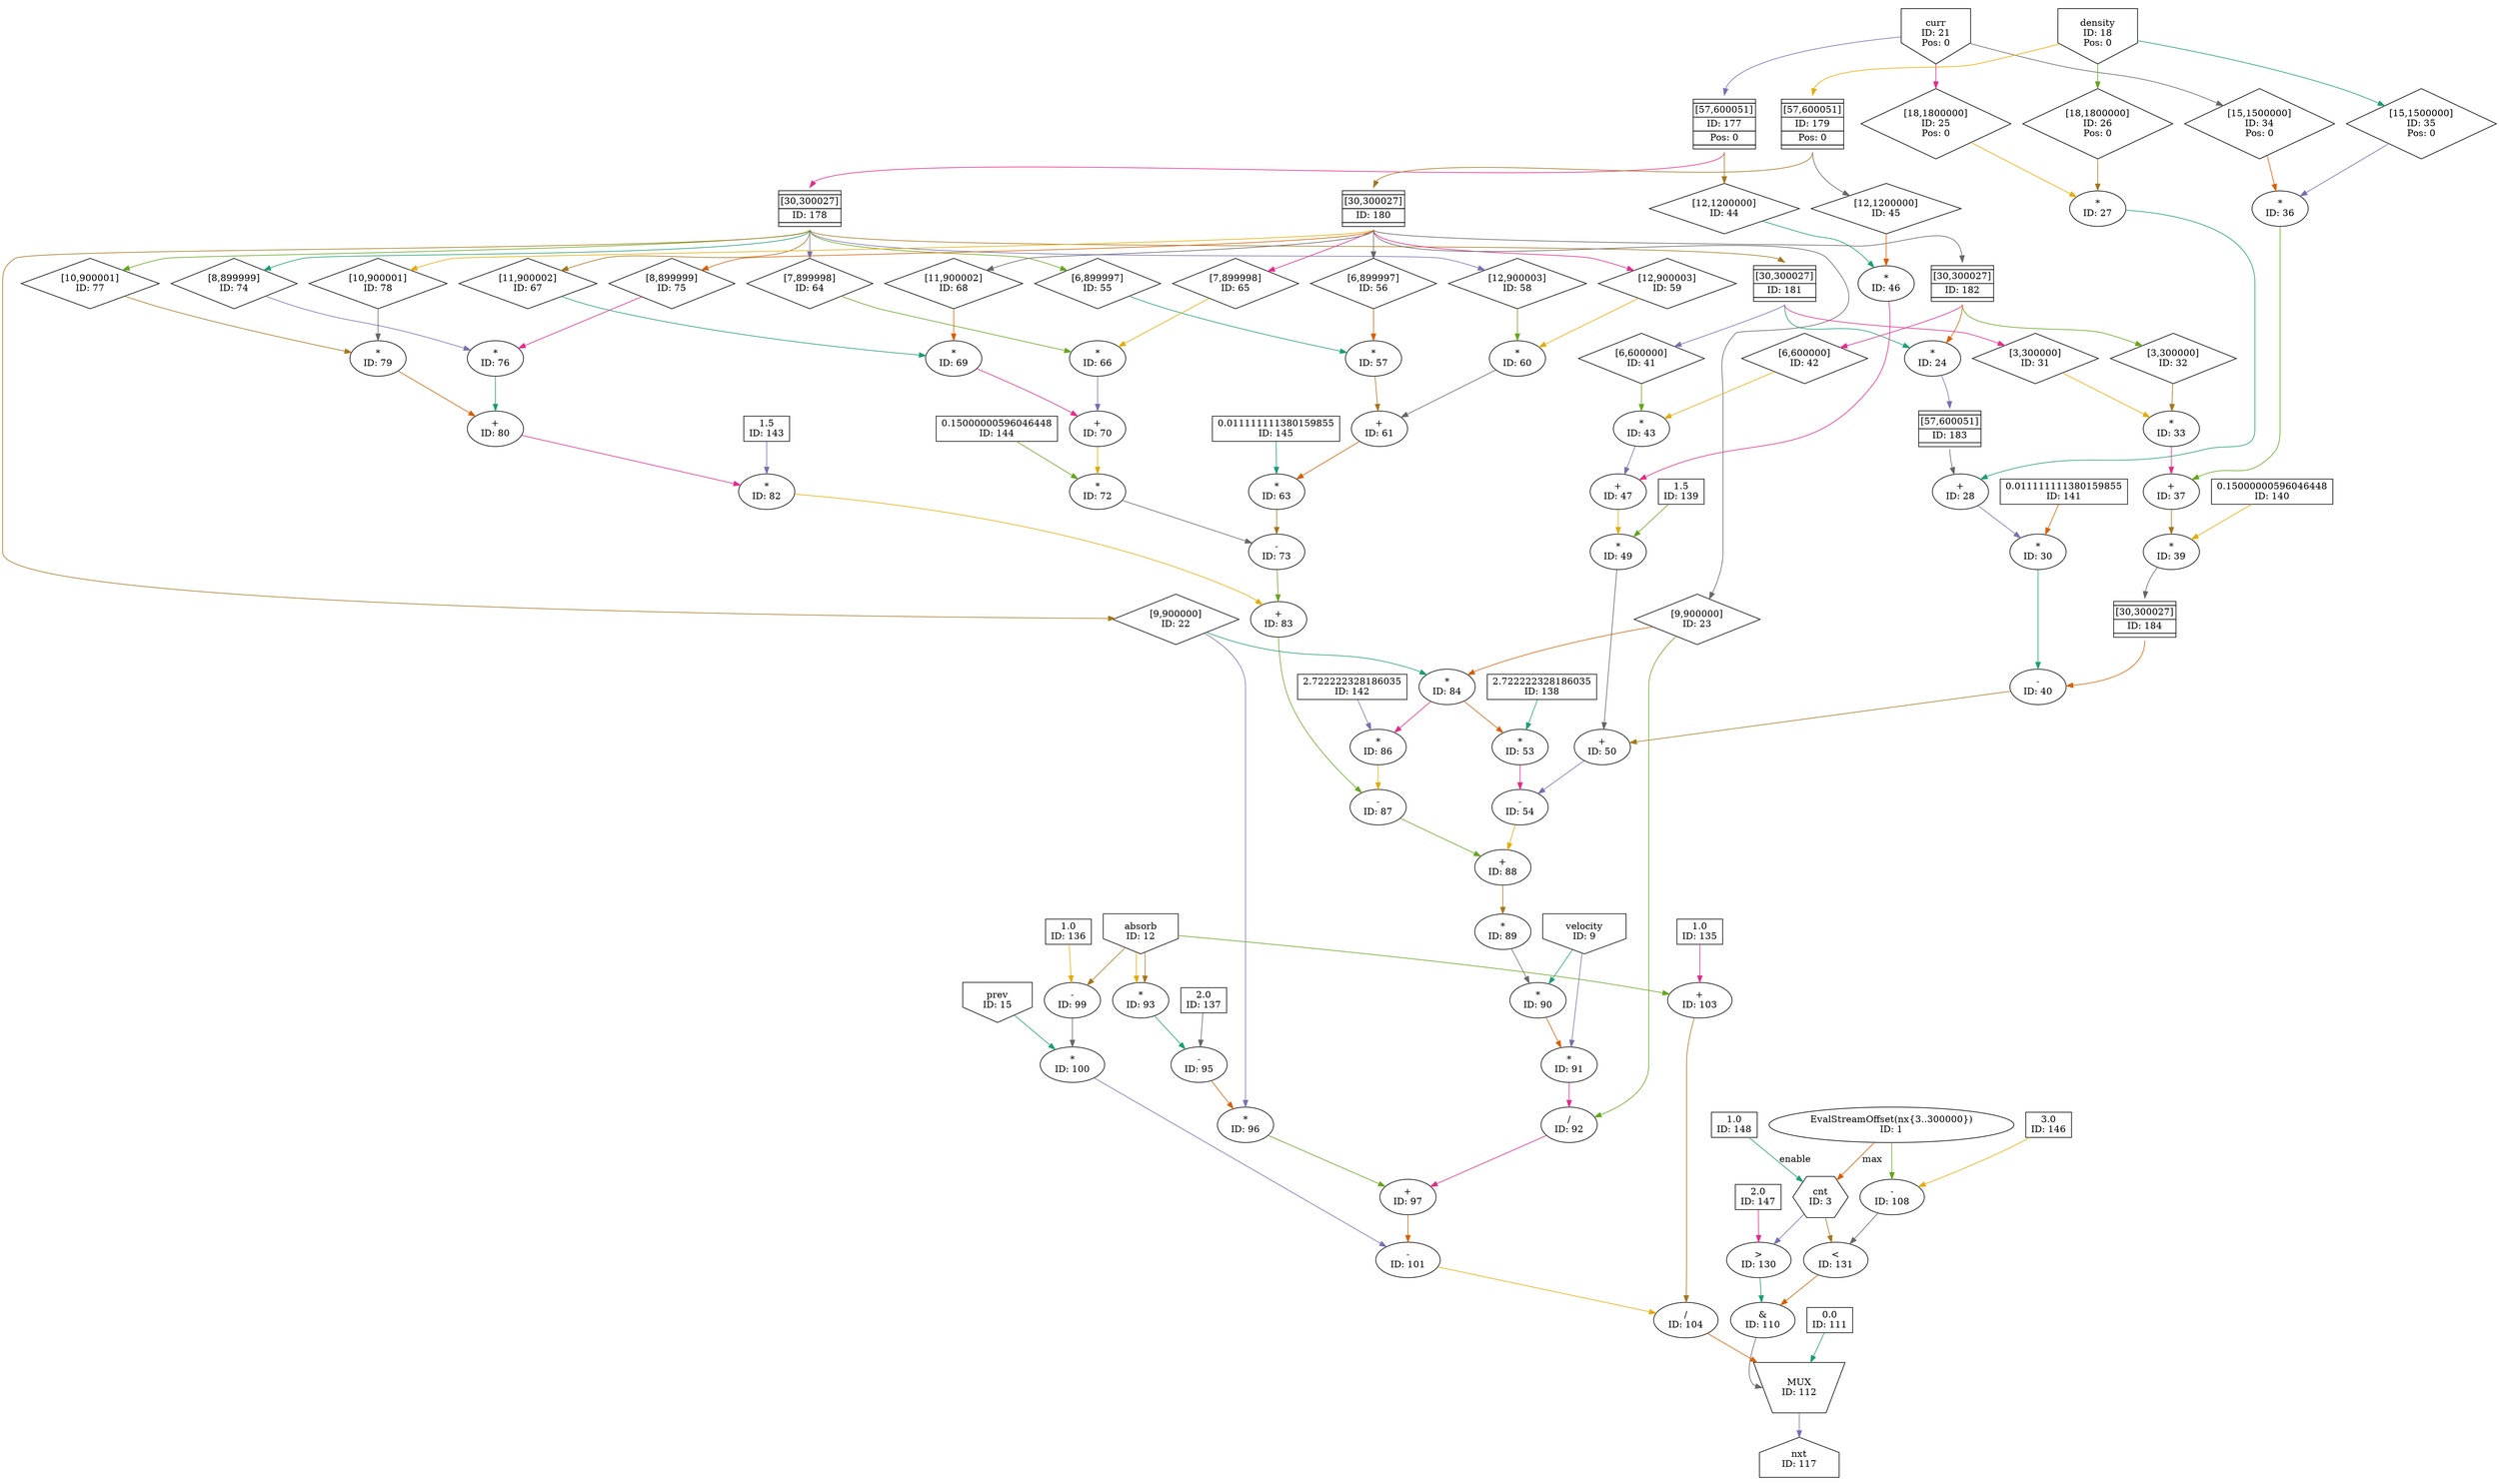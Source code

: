 digraph WavePropagationKernel_validated_fifos{
	NodeConstantRawBits148 [shape=box, label="1.0\nID: 148"];
	NodeEvalStreamOffset1 [label="EvalStreamOffset(nx{3..300000})\nID: 1"];
	NodeCounter3 [shape=hexagon, label="cnt\nID: 3"];
	NodeConstantRawBits147 [shape=box, label="2.0\nID: 147"];
	NodeGtInlined130 [label=">\nID: 130"];
	NodeConstantRawBits146 [shape=box, label="3.0\nID: 146"];
	NodeSub108 [label="-\nID: 108"];
	NodeLtInlined131 [label="<\nID: 131"];
	NodeAnd110 [label="&\nID: 110"];
	NodeConstantRawBits111 [shape=box, label="0.0\nID: 111"];
	NodeConstantRawBits145 [shape=box, label="0.011111111380159855\nID: 145"];
	NodeInput21 [shape=invhouse, label="curr\nID: 21\nPos: 0"];
	NodeFIFO177 [shape=plaintext, label=<<TABLE BORDER="0" CELLSPACING="0" CELLBORDER="1"> <TR><TD></TD></TR><TR><TD>[57,600051]</TD></TR><TR><TD>ID: 177</TD></TR> <TR><TD>Pos: 0</TD></TR> <TR><TD></TD></TR> </TABLE>>];
	NodeFIFO178 [shape=plaintext, label=<<TABLE BORDER="0" CELLSPACING="0" CELLBORDER="1"> <TR><TD></TD></TR><TR><TD>[30,300027]</TD></TR><TR><TD>ID: 178</TD></TR> <TR><TD></TD></TR> </TABLE>>];
	NodeStreamOffset55 [shape=diamond, label="[6,899997]\nID: 55"];
	NodeInput18 [shape=invhouse, label="density\nID: 18\nPos: 0"];
	NodeFIFO179 [shape=plaintext, label=<<TABLE BORDER="0" CELLSPACING="0" CELLBORDER="1"> <TR><TD></TD></TR><TR><TD>[57,600051]</TD></TR><TR><TD>ID: 179</TD></TR> <TR><TD>Pos: 0</TD></TR> <TR><TD></TD></TR> </TABLE>>];
	NodeFIFO180 [shape=plaintext, label=<<TABLE BORDER="0" CELLSPACING="0" CELLBORDER="1"> <TR><TD></TD></TR><TR><TD>[30,300027]</TD></TR><TR><TD>ID: 180</TD></TR> <TR><TD></TD></TR> </TABLE>>];
	NodeStreamOffset56 [shape=diamond, label="[6,899997]\nID: 56"];
	NodeMul57 [label="*\nID: 57"];
	NodeStreamOffset58 [shape=diamond, label="[12,900003]\nID: 58"];
	NodeStreamOffset59 [shape=diamond, label="[12,900003]\nID: 59"];
	NodeMul60 [label="*\nID: 60"];
	NodeAdd61 [label="+\nID: 61"];
	NodeMul63 [label="*\nID: 63"];
	NodeConstantRawBits144 [shape=box, label="0.15000000596046448\nID: 144"];
	NodeStreamOffset64 [shape=diamond, label="[7,899998]\nID: 64"];
	NodeStreamOffset65 [shape=diamond, label="[7,899998]\nID: 65"];
	NodeMul66 [label="*\nID: 66"];
	NodeStreamOffset67 [shape=diamond, label="[11,900002]\nID: 67"];
	NodeStreamOffset68 [shape=diamond, label="[11,900002]\nID: 68"];
	NodeMul69 [label="*\nID: 69"];
	NodeAdd70 [label="+\nID: 70"];
	NodeMul72 [label="*\nID: 72"];
	NodeSub73 [label="-\nID: 73"];
	NodeConstantRawBits143 [shape=box, label="1.5\nID: 143"];
	NodeStreamOffset74 [shape=diamond, label="[8,899999]\nID: 74"];
	NodeStreamOffset75 [shape=diamond, label="[8,899999]\nID: 75"];
	NodeMul76 [label="*\nID: 76"];
	NodeStreamOffset77 [shape=diamond, label="[10,900001]\nID: 77"];
	NodeStreamOffset78 [shape=diamond, label="[10,900001]\nID: 78"];
	NodeMul79 [label="*\nID: 79"];
	NodeAdd80 [label="+\nID: 80"];
	NodeMul82 [label="*\nID: 82"];
	NodeAdd83 [label="+\nID: 83"];
	NodeConstantRawBits142 [shape=box, label="2.722222328186035\nID: 142"];
	NodeStreamOffset22 [shape=diamond, label="[9,900000]\nID: 22"];
	NodeStreamOffset23 [shape=diamond, label="[9,900000]\nID: 23"];
	NodeMul84 [label="*\nID: 84"];
	NodeMul86 [label="*\nID: 86"];
	NodeSub87 [label="-\nID: 87"];
	NodeConstantRawBits141 [shape=box, label="0.011111111380159855\nID: 141"];
	NodeFIFO181 [shape=plaintext, label=<<TABLE BORDER="0" CELLSPACING="0" CELLBORDER="1"> <TR><TD></TD></TR><TR><TD>[30,300027]</TD></TR><TR><TD>ID: 181</TD></TR> <TR><TD></TD></TR> </TABLE>>];
	NodeFIFO182 [shape=plaintext, label=<<TABLE BORDER="0" CELLSPACING="0" CELLBORDER="1"> <TR><TD></TD></TR><TR><TD>[30,300027]</TD></TR><TR><TD>ID: 182</TD></TR> <TR><TD></TD></TR> </TABLE>>];
	NodeMul24 [label="*\nID: 24"];
	NodeFIFO183 [shape=plaintext, label=<<TABLE BORDER="0" CELLSPACING="0" CELLBORDER="1"> <TR><TD></TD></TR><TR><TD>[57,600051]</TD></TR><TR><TD>ID: 183</TD></TR> <TR><TD></TD></TR> </TABLE>>];
	NodeStreamOffset25 [shape=diamond, label="[18,1800000]\nID: 25\nPos: 0"];
	NodeStreamOffset26 [shape=diamond, label="[18,1800000]\nID: 26\nPos: 0"];
	NodeMul27 [label="*\nID: 27"];
	NodeAdd28 [label="+\nID: 28"];
	NodeMul30 [label="*\nID: 30"];
	NodeConstantRawBits140 [shape=box, label="0.15000000596046448\nID: 140"];
	NodeStreamOffset31 [shape=diamond, label="[3,300000]\nID: 31"];
	NodeStreamOffset32 [shape=diamond, label="[3,300000]\nID: 32"];
	NodeMul33 [label="*\nID: 33"];
	NodeStreamOffset34 [shape=diamond, label="[15,1500000]\nID: 34\nPos: 0"];
	NodeStreamOffset35 [shape=diamond, label="[15,1500000]\nID: 35\nPos: 0"];
	NodeMul36 [label="*\nID: 36"];
	NodeAdd37 [label="+\nID: 37"];
	NodeMul39 [label="*\nID: 39"];
	NodeFIFO184 [shape=plaintext, label=<<TABLE BORDER="0" CELLSPACING="0" CELLBORDER="1"> <TR><TD></TD></TR><TR><TD>[30,300027]</TD></TR><TR><TD>ID: 184</TD></TR> <TR><TD></TD></TR> </TABLE>>];
	NodeSub40 [label="-\nID: 40"];
	NodeConstantRawBits139 [shape=box, label="1.5\nID: 139"];
	NodeStreamOffset41 [shape=diamond, label="[6,600000]\nID: 41"];
	NodeStreamOffset42 [shape=diamond, label="[6,600000]\nID: 42"];
	NodeMul43 [label="*\nID: 43"];
	NodeStreamOffset44 [shape=diamond, label="[12,1200000]\nID: 44"];
	NodeStreamOffset45 [shape=diamond, label="[12,1200000]\nID: 45"];
	NodeMul46 [label="*\nID: 46"];
	NodeAdd47 [label="+\nID: 47"];
	NodeMul49 [label="*\nID: 49"];
	NodeAdd50 [label="+\nID: 50"];
	NodeConstantRawBits138 [shape=box, label="2.722222328186035\nID: 138"];
	NodeMul53 [label="*\nID: 53"];
	NodeSub54 [label="-\nID: 54"];
	NodeAdd88 [label="+\nID: 88"];
	NodeMul89 [label="*\nID: 89"];
	NodeInput9 [shape=invhouse, label="velocity\nID: 9"];
	NodeMul90 [label="*\nID: 90"];
	NodeMul91 [label="*\nID: 91"];
	NodeDiv92 [label="/\nID: 92"];
	NodeConstantRawBits137 [shape=box, label="2.0\nID: 137"];
	NodeInput12 [shape=invhouse, label="absorb\nID: 12"];
	NodeMul93 [label="*\nID: 93"];
	NodeSub95 [label="-\nID: 95"];
	NodeMul96 [label="*\nID: 96"];
	NodeAdd97 [label="+\nID: 97"];
	NodeConstantRawBits136 [shape=box, label="1.0\nID: 136"];
	NodeSub99 [label="-\nID: 99"];
	NodeInput15 [shape=invhouse, label="prev\nID: 15"];
	NodeMul100 [label="*\nID: 100"];
	NodeSub101 [label="-\nID: 101"];
	NodeConstantRawBits135 [shape=box, label="1.0\nID: 135"];
	NodeAdd103 [label="+\nID: 103"];
	NodeDiv104 [label="/\nID: 104"];
	NodeMux112 [shape=invtrapezium, height=0.5, label="MUX\nID: 112"];
	NodeOutput117 [shape=house, label="nxt\nID: 117"];
	NodeConstantRawBits148 -> NodeCounter3[label="enable" color="/dark28/1" photon_data="EDGE,SrcNode:148,SrcNodePort:value"];
	NodeEvalStreamOffset1 -> NodeCounter3[label="max" color="/dark28/2" photon_data="EDGE,SrcNode:1,SrcNodePort:output"];
	NodeCounter3 -> NodeGtInlined130[color="/dark28/3" photon_data="EDGE,SrcNode:3,SrcNodePort:count"];
	NodeConstantRawBits147 -> NodeGtInlined130[color="/dark28/4" photon_data="EDGE,SrcNode:147,SrcNodePort:value"];
	NodeEvalStreamOffset1 -> NodeSub108[color="/dark28/5" photon_data="EDGE,SrcNode:1,SrcNodePort:output"];
	NodeConstantRawBits146 -> NodeSub108[color="/dark28/6" photon_data="EDGE,SrcNode:146,SrcNodePort:value"];
	NodeCounter3 -> NodeLtInlined131[color="/dark28/7" photon_data="EDGE,SrcNode:3,SrcNodePort:count"];
	NodeSub108 -> NodeLtInlined131[color="/dark28/8" photon_data="EDGE,SrcNode:108,SrcNodePort:result"];
	NodeGtInlined130 -> NodeAnd110[color="/dark28/1" photon_data="EDGE,SrcNode:130,SrcNodePort:result"];
	NodeLtInlined131 -> NodeAnd110[color="/dark28/2" photon_data="EDGE,SrcNode:131,SrcNodePort:result"];
	NodeInput21 -> NodeFIFO177[headport="n" color="/dark28/3" photon_data="EDGE,SrcNode:21,SrcNodePort:data"];
	NodeFIFO177 -> NodeFIFO178[tailport="s" headport="n" color="/dark28/4" photon_data="EDGE,SrcNode:177,SrcNodePort:output"];
	NodeFIFO178 -> NodeStreamOffset55[tailport="s" color="/dark28/5" photon_data="EDGE,SrcNode:178,SrcNodePort:output"];
	NodeInput18 -> NodeFIFO179[headport="n" color="/dark28/6" photon_data="EDGE,SrcNode:18,SrcNodePort:data"];
	NodeFIFO179 -> NodeFIFO180[tailport="s" headport="n" color="/dark28/7" photon_data="EDGE,SrcNode:179,SrcNodePort:output"];
	NodeFIFO180 -> NodeStreamOffset56[tailport="s" color="/dark28/8" photon_data="EDGE,SrcNode:180,SrcNodePort:output"];
	NodeStreamOffset55 -> NodeMul57[color="/dark28/1" photon_data="EDGE,SrcNode:55,SrcNodePort:output"];
	NodeStreamOffset56 -> NodeMul57[color="/dark28/2" photon_data="EDGE,SrcNode:56,SrcNodePort:output"];
	NodeFIFO178 -> NodeStreamOffset58[tailport="s" color="/dark28/3" photon_data="EDGE,SrcNode:178,SrcNodePort:output"];
	NodeFIFO180 -> NodeStreamOffset59[tailport="s" color="/dark28/4" photon_data="EDGE,SrcNode:180,SrcNodePort:output"];
	NodeStreamOffset58 -> NodeMul60[color="/dark28/5" photon_data="EDGE,SrcNode:58,SrcNodePort:output"];
	NodeStreamOffset59 -> NodeMul60[color="/dark28/6" photon_data="EDGE,SrcNode:59,SrcNodePort:output"];
	NodeMul57 -> NodeAdd61[color="/dark28/7" photon_data="EDGE,SrcNode:57,SrcNodePort:result"];
	NodeMul60 -> NodeAdd61[color="/dark28/8" photon_data="EDGE,SrcNode:60,SrcNodePort:result"];
	NodeConstantRawBits145 -> NodeMul63[color="/dark28/1" photon_data="EDGE,SrcNode:145,SrcNodePort:value"];
	NodeAdd61 -> NodeMul63[color="/dark28/2" photon_data="EDGE,SrcNode:61,SrcNodePort:result"];
	NodeFIFO178 -> NodeStreamOffset64[tailport="s" color="/dark28/3" photon_data="EDGE,SrcNode:178,SrcNodePort:output"];
	NodeFIFO180 -> NodeStreamOffset65[tailport="s" color="/dark28/4" photon_data="EDGE,SrcNode:180,SrcNodePort:output"];
	NodeStreamOffset64 -> NodeMul66[color="/dark28/5" photon_data="EDGE,SrcNode:64,SrcNodePort:output"];
	NodeStreamOffset65 -> NodeMul66[color="/dark28/6" photon_data="EDGE,SrcNode:65,SrcNodePort:output"];
	NodeFIFO178 -> NodeStreamOffset67[tailport="s" color="/dark28/7" photon_data="EDGE,SrcNode:178,SrcNodePort:output"];
	NodeFIFO180 -> NodeStreamOffset68[tailport="s" color="/dark28/8" photon_data="EDGE,SrcNode:180,SrcNodePort:output"];
	NodeStreamOffset67 -> NodeMul69[color="/dark28/1" photon_data="EDGE,SrcNode:67,SrcNodePort:output"];
	NodeStreamOffset68 -> NodeMul69[color="/dark28/2" photon_data="EDGE,SrcNode:68,SrcNodePort:output"];
	NodeMul66 -> NodeAdd70[color="/dark28/3" photon_data="EDGE,SrcNode:66,SrcNodePort:result"];
	NodeMul69 -> NodeAdd70[color="/dark28/4" photon_data="EDGE,SrcNode:69,SrcNodePort:result"];
	NodeConstantRawBits144 -> NodeMul72[color="/dark28/5" photon_data="EDGE,SrcNode:144,SrcNodePort:value"];
	NodeAdd70 -> NodeMul72[color="/dark28/6" photon_data="EDGE,SrcNode:70,SrcNodePort:result"];
	NodeMul63 -> NodeSub73[color="/dark28/7" photon_data="EDGE,SrcNode:63,SrcNodePort:result"];
	NodeMul72 -> NodeSub73[color="/dark28/8" photon_data="EDGE,SrcNode:72,SrcNodePort:result"];
	NodeFIFO178 -> NodeStreamOffset74[tailport="s" color="/dark28/1" photon_data="EDGE,SrcNode:178,SrcNodePort:output"];
	NodeFIFO180 -> NodeStreamOffset75[tailport="s" color="/dark28/2" photon_data="EDGE,SrcNode:180,SrcNodePort:output"];
	NodeStreamOffset74 -> NodeMul76[color="/dark28/3" photon_data="EDGE,SrcNode:74,SrcNodePort:output"];
	NodeStreamOffset75 -> NodeMul76[color="/dark28/4" photon_data="EDGE,SrcNode:75,SrcNodePort:output"];
	NodeFIFO178 -> NodeStreamOffset77[tailport="s" color="/dark28/5" photon_data="EDGE,SrcNode:178,SrcNodePort:output"];
	NodeFIFO180 -> NodeStreamOffset78[tailport="s" color="/dark28/6" photon_data="EDGE,SrcNode:180,SrcNodePort:output"];
	NodeStreamOffset77 -> NodeMul79[color="/dark28/7" photon_data="EDGE,SrcNode:77,SrcNodePort:output"];
	NodeStreamOffset78 -> NodeMul79[color="/dark28/8" photon_data="EDGE,SrcNode:78,SrcNodePort:output"];
	NodeMul76 -> NodeAdd80[color="/dark28/1" photon_data="EDGE,SrcNode:76,SrcNodePort:result"];
	NodeMul79 -> NodeAdd80[color="/dark28/2" photon_data="EDGE,SrcNode:79,SrcNodePort:result"];
	NodeConstantRawBits143 -> NodeMul82[color="/dark28/3" photon_data="EDGE,SrcNode:143,SrcNodePort:value"];
	NodeAdd80 -> NodeMul82[color="/dark28/4" photon_data="EDGE,SrcNode:80,SrcNodePort:result"];
	NodeSub73 -> NodeAdd83[color="/dark28/5" photon_data="EDGE,SrcNode:73,SrcNodePort:result"];
	NodeMul82 -> NodeAdd83[color="/dark28/6" photon_data="EDGE,SrcNode:82,SrcNodePort:result"];
	NodeFIFO178 -> NodeStreamOffset22[tailport="s" color="/dark28/7" photon_data="EDGE,SrcNode:178,SrcNodePort:output"];
	NodeFIFO180 -> NodeStreamOffset23[tailport="s" color="/dark28/8" photon_data="EDGE,SrcNode:180,SrcNodePort:output"];
	NodeStreamOffset22 -> NodeMul84[color="/dark28/1" photon_data="EDGE,SrcNode:22,SrcNodePort:output"];
	NodeStreamOffset23 -> NodeMul84[color="/dark28/2" photon_data="EDGE,SrcNode:23,SrcNodePort:output"];
	NodeConstantRawBits142 -> NodeMul86[color="/dark28/3" photon_data="EDGE,SrcNode:142,SrcNodePort:value"];
	NodeMul84 -> NodeMul86[color="/dark28/4" photon_data="EDGE,SrcNode:84,SrcNodePort:result"];
	NodeAdd83 -> NodeSub87[color="/dark28/5" photon_data="EDGE,SrcNode:83,SrcNodePort:result"];
	NodeMul86 -> NodeSub87[color="/dark28/6" photon_data="EDGE,SrcNode:86,SrcNodePort:result"];
	NodeFIFO178 -> NodeFIFO181[tailport="s" headport="n" color="/dark28/7" photon_data="EDGE,SrcNode:178,SrcNodePort:output"];
	NodeFIFO180 -> NodeFIFO182[tailport="s" headport="n" color="/dark28/8" photon_data="EDGE,SrcNode:180,SrcNodePort:output"];
	NodeFIFO181 -> NodeMul24[tailport="s" color="/dark28/1" photon_data="EDGE,SrcNode:181,SrcNodePort:output"];
	NodeFIFO182 -> NodeMul24[tailport="s" color="/dark28/2" photon_data="EDGE,SrcNode:182,SrcNodePort:output"];
	NodeMul24 -> NodeFIFO183[headport="n" color="/dark28/3" photon_data="EDGE,SrcNode:24,SrcNodePort:result"];
	NodeInput21 -> NodeStreamOffset25[color="/dark28/4" photon_data="EDGE,SrcNode:21,SrcNodePort:data"];
	NodeInput18 -> NodeStreamOffset26[color="/dark28/5" photon_data="EDGE,SrcNode:18,SrcNodePort:data"];
	NodeStreamOffset25 -> NodeMul27[color="/dark28/6" photon_data="EDGE,SrcNode:25,SrcNodePort:output"];
	NodeStreamOffset26 -> NodeMul27[color="/dark28/7" photon_data="EDGE,SrcNode:26,SrcNodePort:output"];
	NodeFIFO183 -> NodeAdd28[tailport="s" color="/dark28/8" photon_data="EDGE,SrcNode:183,SrcNodePort:output"];
	NodeMul27 -> NodeAdd28[color="/dark28/1" photon_data="EDGE,SrcNode:27,SrcNodePort:result"];
	NodeConstantRawBits141 -> NodeMul30[color="/dark28/2" photon_data="EDGE,SrcNode:141,SrcNodePort:value"];
	NodeAdd28 -> NodeMul30[color="/dark28/3" photon_data="EDGE,SrcNode:28,SrcNodePort:result"];
	NodeFIFO181 -> NodeStreamOffset31[tailport="s" color="/dark28/4" photon_data="EDGE,SrcNode:181,SrcNodePort:output"];
	NodeFIFO182 -> NodeStreamOffset32[tailport="s" color="/dark28/5" photon_data="EDGE,SrcNode:182,SrcNodePort:output"];
	NodeStreamOffset31 -> NodeMul33[color="/dark28/6" photon_data="EDGE,SrcNode:31,SrcNodePort:output"];
	NodeStreamOffset32 -> NodeMul33[color="/dark28/7" photon_data="EDGE,SrcNode:32,SrcNodePort:output"];
	NodeInput21 -> NodeStreamOffset34[color="/dark28/8" photon_data="EDGE,SrcNode:21,SrcNodePort:data"];
	NodeInput18 -> NodeStreamOffset35[color="/dark28/1" photon_data="EDGE,SrcNode:18,SrcNodePort:data"];
	NodeStreamOffset34 -> NodeMul36[color="/dark28/2" photon_data="EDGE,SrcNode:34,SrcNodePort:output"];
	NodeStreamOffset35 -> NodeMul36[color="/dark28/3" photon_data="EDGE,SrcNode:35,SrcNodePort:output"];
	NodeMul33 -> NodeAdd37[color="/dark28/4" photon_data="EDGE,SrcNode:33,SrcNodePort:result"];
	NodeMul36 -> NodeAdd37[color="/dark28/5" photon_data="EDGE,SrcNode:36,SrcNodePort:result"];
	NodeConstantRawBits140 -> NodeMul39[color="/dark28/6" photon_data="EDGE,SrcNode:140,SrcNodePort:value"];
	NodeAdd37 -> NodeMul39[color="/dark28/7" photon_data="EDGE,SrcNode:37,SrcNodePort:result"];
	NodeMul39 -> NodeFIFO184[headport="n" color="/dark28/8" photon_data="EDGE,SrcNode:39,SrcNodePort:result"];
	NodeMul30 -> NodeSub40[color="/dark28/1" photon_data="EDGE,SrcNode:30,SrcNodePort:result"];
	NodeFIFO184 -> NodeSub40[tailport="s" color="/dark28/2" photon_data="EDGE,SrcNode:184,SrcNodePort:output"];
	NodeFIFO181 -> NodeStreamOffset41[tailport="s" color="/dark28/3" photon_data="EDGE,SrcNode:181,SrcNodePort:output"];
	NodeFIFO182 -> NodeStreamOffset42[tailport="s" color="/dark28/4" photon_data="EDGE,SrcNode:182,SrcNodePort:output"];
	NodeStreamOffset41 -> NodeMul43[color="/dark28/5" photon_data="EDGE,SrcNode:41,SrcNodePort:output"];
	NodeStreamOffset42 -> NodeMul43[color="/dark28/6" photon_data="EDGE,SrcNode:42,SrcNodePort:output"];
	NodeFIFO177 -> NodeStreamOffset44[tailport="s" color="/dark28/7" photon_data="EDGE,SrcNode:177,SrcNodePort:output"];
	NodeFIFO179 -> NodeStreamOffset45[tailport="s" color="/dark28/8" photon_data="EDGE,SrcNode:179,SrcNodePort:output"];
	NodeStreamOffset44 -> NodeMul46[color="/dark28/1" photon_data="EDGE,SrcNode:44,SrcNodePort:output"];
	NodeStreamOffset45 -> NodeMul46[color="/dark28/2" photon_data="EDGE,SrcNode:45,SrcNodePort:output"];
	NodeMul43 -> NodeAdd47[color="/dark28/3" photon_data="EDGE,SrcNode:43,SrcNodePort:result"];
	NodeMul46 -> NodeAdd47[color="/dark28/4" photon_data="EDGE,SrcNode:46,SrcNodePort:result"];
	NodeConstantRawBits139 -> NodeMul49[color="/dark28/5" photon_data="EDGE,SrcNode:139,SrcNodePort:value"];
	NodeAdd47 -> NodeMul49[color="/dark28/6" photon_data="EDGE,SrcNode:47,SrcNodePort:result"];
	NodeSub40 -> NodeAdd50[color="/dark28/7" photon_data="EDGE,SrcNode:40,SrcNodePort:result"];
	NodeMul49 -> NodeAdd50[color="/dark28/8" photon_data="EDGE,SrcNode:49,SrcNodePort:result"];
	NodeConstantRawBits138 -> NodeMul53[color="/dark28/1" photon_data="EDGE,SrcNode:138,SrcNodePort:value"];
	NodeMul84 -> NodeMul53[color="/dark28/2" photon_data="EDGE,SrcNode:84,SrcNodePort:result"];
	NodeAdd50 -> NodeSub54[color="/dark28/3" photon_data="EDGE,SrcNode:50,SrcNodePort:result"];
	NodeMul53 -> NodeSub54[color="/dark28/4" photon_data="EDGE,SrcNode:53,SrcNodePort:result"];
	NodeSub87 -> NodeAdd88[color="/dark28/5" photon_data="EDGE,SrcNode:87,SrcNodePort:result"];
	NodeSub54 -> NodeAdd88[color="/dark28/6" photon_data="EDGE,SrcNode:54,SrcNodePort:result"];
	NodeAdd88 -> NodeMul89[color="/dark28/7" photon_data="EDGE,SrcNode:88,SrcNodePort:result"];
	NodeMul89 -> NodeMul90[color="/dark28/8" photon_data="EDGE,SrcNode:89,SrcNodePort:result"];
	NodeInput9 -> NodeMul90[color="/dark28/1" photon_data="EDGE,SrcNode:9,SrcNodePort:data"];
	NodeMul90 -> NodeMul91[color="/dark28/2" photon_data="EDGE,SrcNode:90,SrcNodePort:result"];
	NodeInput9 -> NodeMul91[color="/dark28/3" photon_data="EDGE,SrcNode:9,SrcNodePort:data"];
	NodeMul91 -> NodeDiv92[color="/dark28/4" photon_data="EDGE,SrcNode:91,SrcNodePort:result"];
	NodeStreamOffset23 -> NodeDiv92[color="/dark28/5" photon_data="EDGE,SrcNode:23,SrcNodePort:output"];
	NodeInput12 -> NodeMul93[color="/dark28/6" photon_data="EDGE,SrcNode:12,SrcNodePort:data"];
	NodeInput12 -> NodeMul93[color="/dark28/7" photon_data="EDGE,SrcNode:12,SrcNodePort:data"];
	NodeConstantRawBits137 -> NodeSub95[color="/dark28/8" photon_data="EDGE,SrcNode:137,SrcNodePort:value"];
	NodeMul93 -> NodeSub95[color="/dark28/1" photon_data="EDGE,SrcNode:93,SrcNodePort:result"];
	NodeSub95 -> NodeMul96[color="/dark28/2" photon_data="EDGE,SrcNode:95,SrcNodePort:result"];
	NodeStreamOffset22 -> NodeMul96[color="/dark28/3" photon_data="EDGE,SrcNode:22,SrcNodePort:output"];
	NodeDiv92 -> NodeAdd97[color="/dark28/4" photon_data="EDGE,SrcNode:92,SrcNodePort:result"];
	NodeMul96 -> NodeAdd97[color="/dark28/5" photon_data="EDGE,SrcNode:96,SrcNodePort:result"];
	NodeConstantRawBits136 -> NodeSub99[color="/dark28/6" photon_data="EDGE,SrcNode:136,SrcNodePort:value"];
	NodeInput12 -> NodeSub99[color="/dark28/7" photon_data="EDGE,SrcNode:12,SrcNodePort:data"];
	NodeSub99 -> NodeMul100[color="/dark28/8" photon_data="EDGE,SrcNode:99,SrcNodePort:result"];
	NodeInput15 -> NodeMul100[color="/dark28/1" photon_data="EDGE,SrcNode:15,SrcNodePort:data"];
	NodeAdd97 -> NodeSub101[color="/dark28/2" photon_data="EDGE,SrcNode:97,SrcNodePort:result"];
	NodeMul100 -> NodeSub101[color="/dark28/3" photon_data="EDGE,SrcNode:100,SrcNodePort:result"];
	NodeConstantRawBits135 -> NodeAdd103[color="/dark28/4" photon_data="EDGE,SrcNode:135,SrcNodePort:value"];
	NodeInput12 -> NodeAdd103[color="/dark28/5" photon_data="EDGE,SrcNode:12,SrcNodePort:data"];
	NodeSub101 -> NodeDiv104[color="/dark28/6" photon_data="EDGE,SrcNode:101,SrcNodePort:result"];
	NodeAdd103 -> NodeDiv104[color="/dark28/7" photon_data="EDGE,SrcNode:103,SrcNodePort:result"];
	NodeAnd110 -> NodeMux112[headport="w" color="/dark28/8" photon_data="EDGE,SrcNode:110,SrcNodePort:result"];
	NodeConstantRawBits111 -> NodeMux112[color="/dark28/1" photon_data="EDGE,SrcNode:111,SrcNodePort:value"];
	NodeDiv104 -> NodeMux112[color="/dark28/2" photon_data="EDGE,SrcNode:104,SrcNodePort:result"];
	NodeMux112 -> NodeOutput117[color="/dark28/3" photon_data="EDGE,SrcNode:112,SrcNodePort:result"];
}
